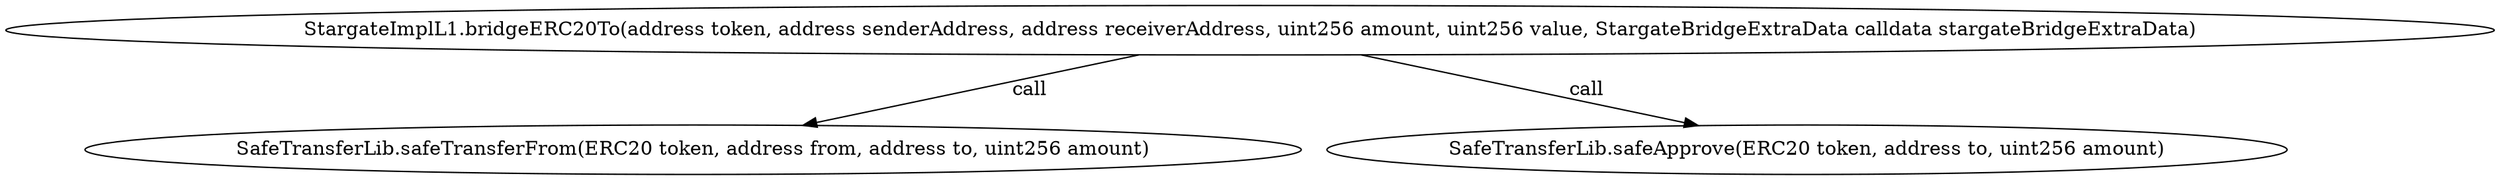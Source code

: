 digraph "" {
	graph [bb="0,0,1489.4,124.8"];
	node [label="\N"];
	"StargateImplL1.bridgeERC20To(address token, address senderAddress, address receiverAddress, uint256 amount, uint256 value, StargateBridgeExtraData \
calldata stargateBridgeExtraData)"	 [height=0.5,
		pos="744.7,106.8",
		width=20.686];
	"SafeTransferLib.safeTransferFrom(ERC20 token, address from, address to, uint256 amount)"	 [height=0.5,
		pos="404.7,18",
		width=10.251];
	"StargateImplL1.bridgeERC20To(address token, address senderAddress, address receiverAddress, uint256 amount, uint256 value, StargateBridgeExtraData \
calldata stargateBridgeExtraData)" -> "SafeTransferLib.safeTransferFrom(ERC20 token, address from, address to, uint256 amount)" [key=call,
	label=" call",
	lp="617.56,62.4",
	pos="e,472.53,35.716 675.9,88.83 619.86,74.194 540.76,53.534 482.44,38.303"];
"SafeTransferLib.safeApprove(ERC20 token, address to, uint256 amount)" [height=0.5,
	pos="1085.7,18",
	width=8.1727];
"StargateImplL1.bridgeERC20To(address token, address senderAddress, address receiverAddress, uint256 amount, uint256 value, StargateBridgeExtraData \
calldata stargateBridgeExtraData)" -> "SafeTransferLib.safeApprove(ERC20 token, address to, uint256 amount)" [key=call,
label=" call",
lp="958.56,62.4",
pos="e,1018.3,35.565 813.71,88.83 870.09,74.146 949.76,53.399 1008.3,38.153"];
}
